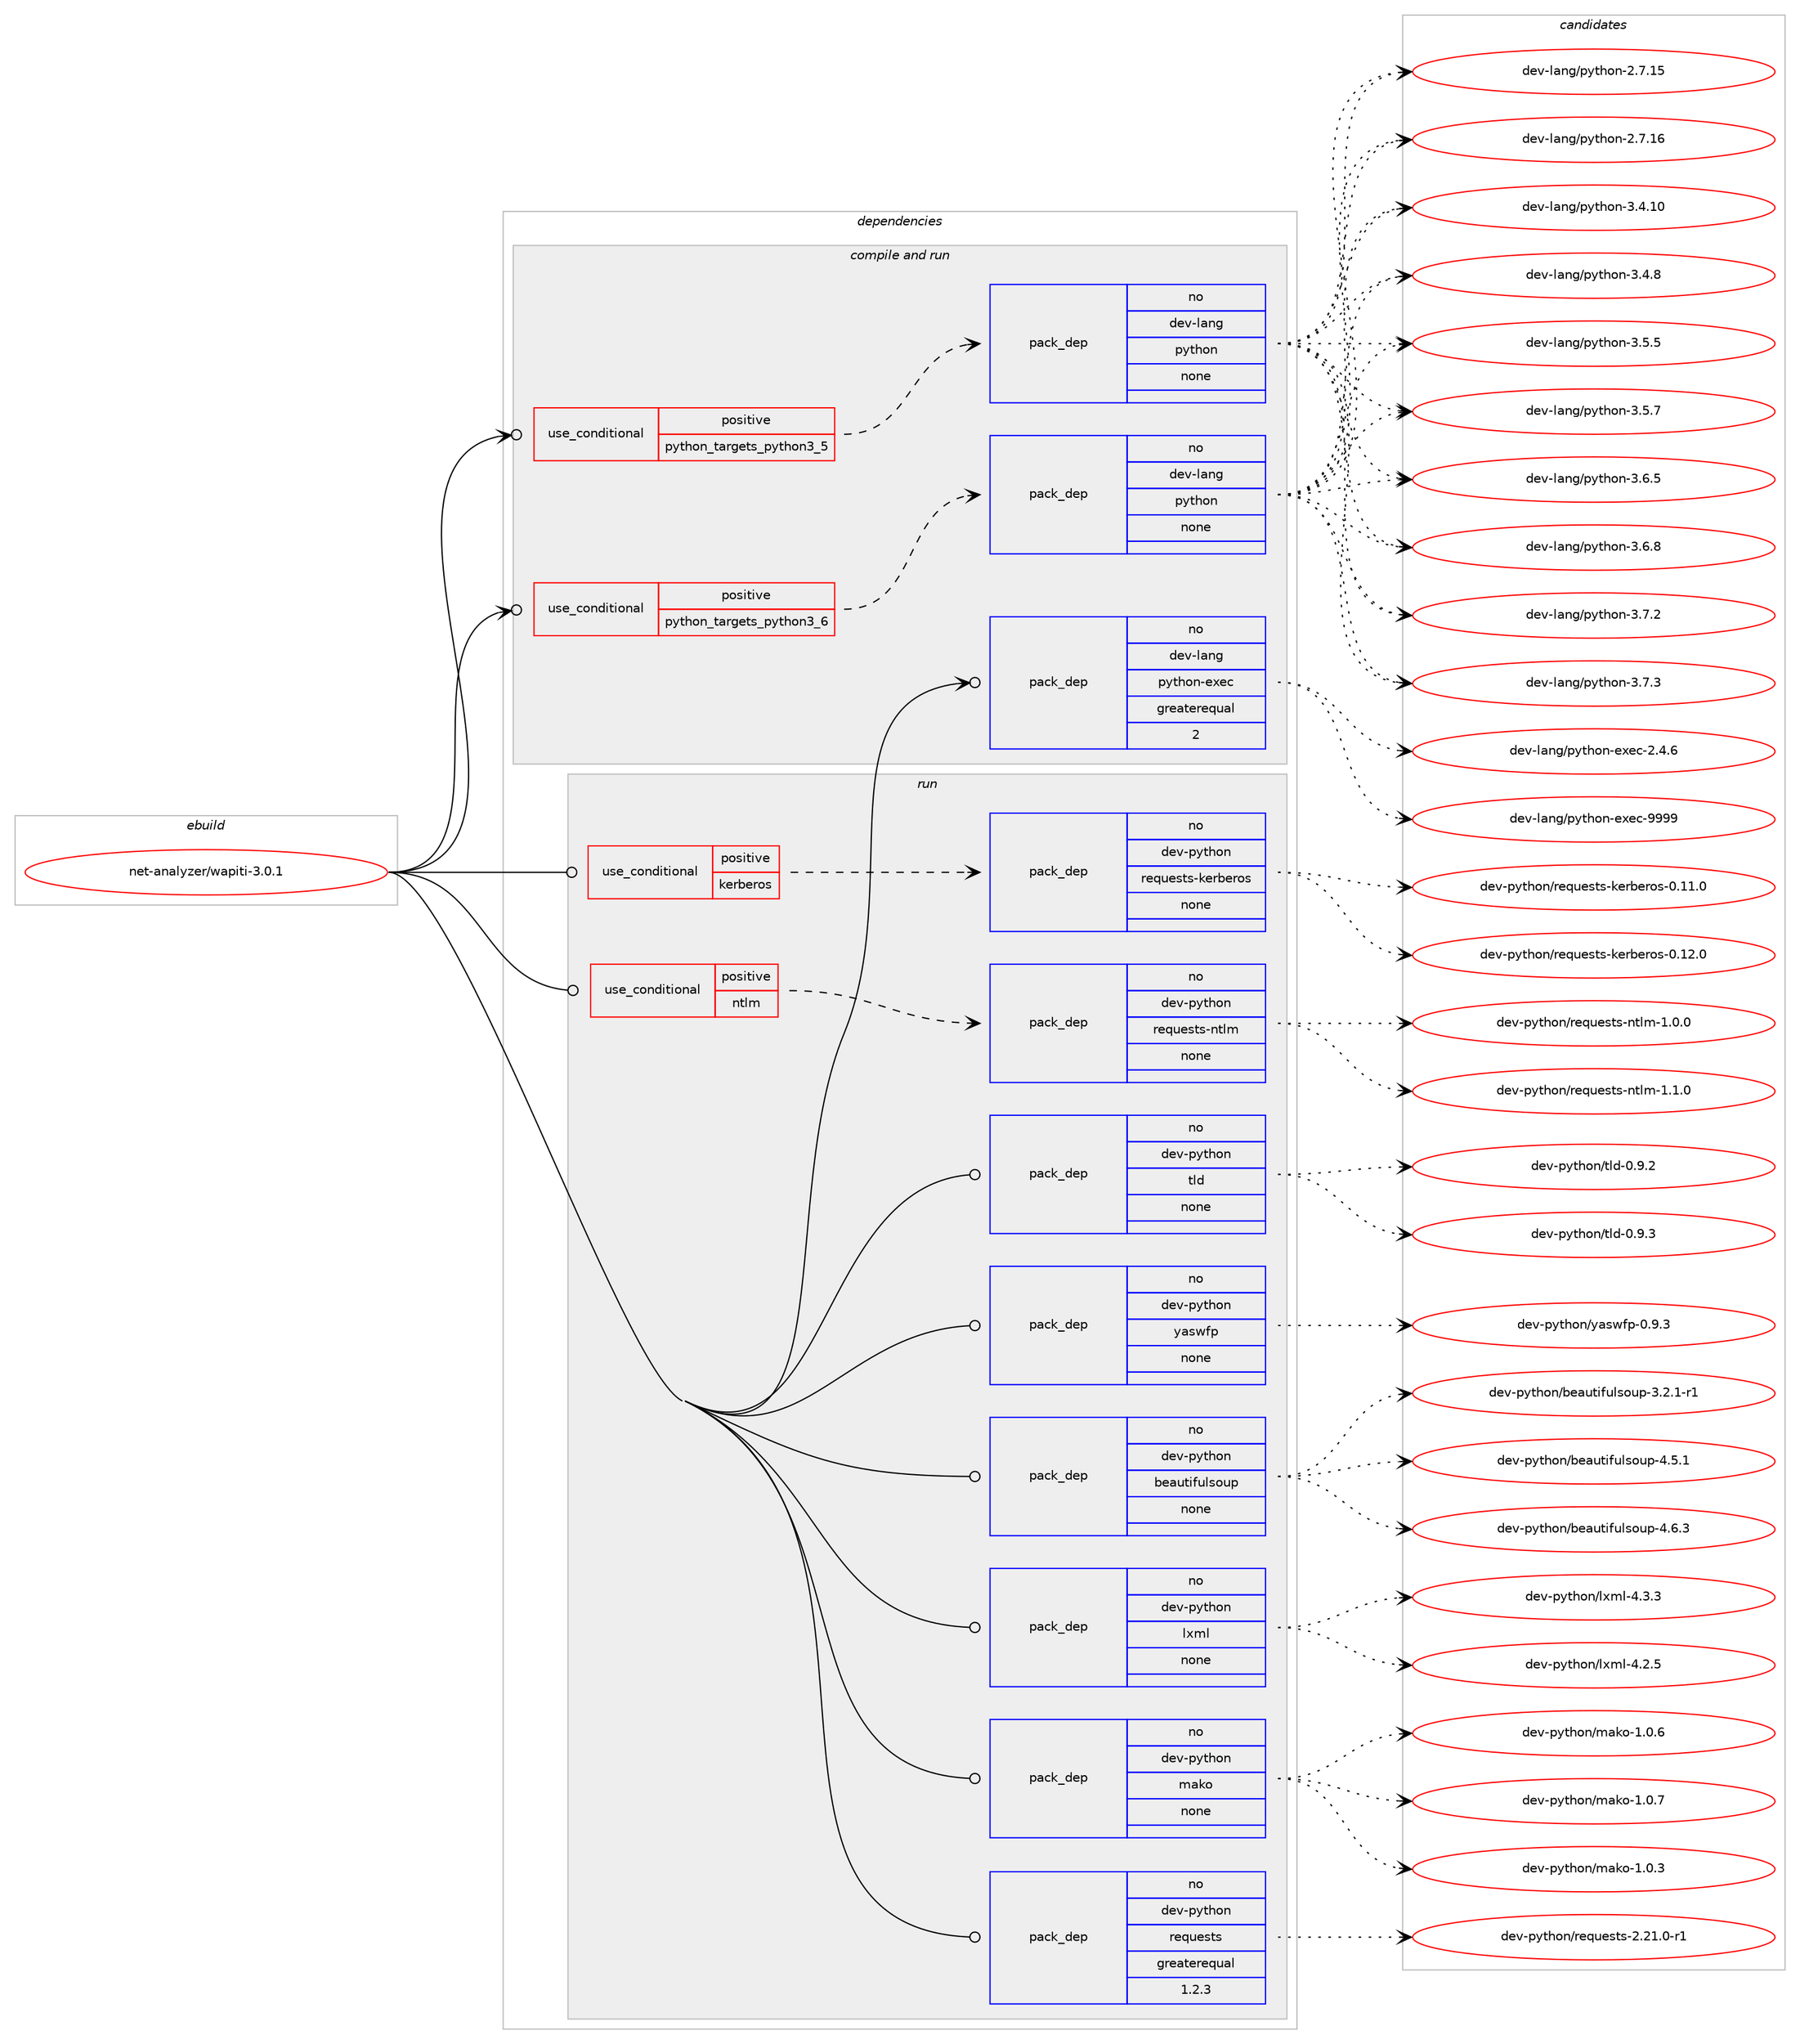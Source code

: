 digraph prolog {

# *************
# Graph options
# *************

newrank=true;
concentrate=true;
compound=true;
graph [rankdir=LR,fontname=Helvetica,fontsize=10,ranksep=1.5];#, ranksep=2.5, nodesep=0.2];
edge  [arrowhead=vee];
node  [fontname=Helvetica,fontsize=10];

# **********
# The ebuild
# **********

subgraph cluster_leftcol {
color=gray;
rank=same;
label=<<i>ebuild</i>>;
id [label="net-analyzer/wapiti-3.0.1", color=red, width=4, href="../net-analyzer/wapiti-3.0.1.svg"];
}

# ****************
# The dependencies
# ****************

subgraph cluster_midcol {
color=gray;
label=<<i>dependencies</i>>;
subgraph cluster_compile {
fillcolor="#eeeeee";
style=filled;
label=<<i>compile</i>>;
}
subgraph cluster_compileandrun {
fillcolor="#eeeeee";
style=filled;
label=<<i>compile and run</i>>;
subgraph cond198 {
dependency1316 [label=<<TABLE BORDER="0" CELLBORDER="1" CELLSPACING="0" CELLPADDING="4"><TR><TD ROWSPAN="3" CELLPADDING="10">use_conditional</TD></TR><TR><TD>positive</TD></TR><TR><TD>python_targets_python3_5</TD></TR></TABLE>>, shape=none, color=red];
subgraph pack1092 {
dependency1317 [label=<<TABLE BORDER="0" CELLBORDER="1" CELLSPACING="0" CELLPADDING="4" WIDTH="220"><TR><TD ROWSPAN="6" CELLPADDING="30">pack_dep</TD></TR><TR><TD WIDTH="110">no</TD></TR><TR><TD>dev-lang</TD></TR><TR><TD>python</TD></TR><TR><TD>none</TD></TR><TR><TD></TD></TR></TABLE>>, shape=none, color=blue];
}
dependency1316:e -> dependency1317:w [weight=20,style="dashed",arrowhead="vee"];
}
id:e -> dependency1316:w [weight=20,style="solid",arrowhead="odotvee"];
subgraph cond199 {
dependency1318 [label=<<TABLE BORDER="0" CELLBORDER="1" CELLSPACING="0" CELLPADDING="4"><TR><TD ROWSPAN="3" CELLPADDING="10">use_conditional</TD></TR><TR><TD>positive</TD></TR><TR><TD>python_targets_python3_6</TD></TR></TABLE>>, shape=none, color=red];
subgraph pack1093 {
dependency1319 [label=<<TABLE BORDER="0" CELLBORDER="1" CELLSPACING="0" CELLPADDING="4" WIDTH="220"><TR><TD ROWSPAN="6" CELLPADDING="30">pack_dep</TD></TR><TR><TD WIDTH="110">no</TD></TR><TR><TD>dev-lang</TD></TR><TR><TD>python</TD></TR><TR><TD>none</TD></TR><TR><TD></TD></TR></TABLE>>, shape=none, color=blue];
}
dependency1318:e -> dependency1319:w [weight=20,style="dashed",arrowhead="vee"];
}
id:e -> dependency1318:w [weight=20,style="solid",arrowhead="odotvee"];
subgraph pack1094 {
dependency1320 [label=<<TABLE BORDER="0" CELLBORDER="1" CELLSPACING="0" CELLPADDING="4" WIDTH="220"><TR><TD ROWSPAN="6" CELLPADDING="30">pack_dep</TD></TR><TR><TD WIDTH="110">no</TD></TR><TR><TD>dev-lang</TD></TR><TR><TD>python-exec</TD></TR><TR><TD>greaterequal</TD></TR><TR><TD>2</TD></TR></TABLE>>, shape=none, color=blue];
}
id:e -> dependency1320:w [weight=20,style="solid",arrowhead="odotvee"];
}
subgraph cluster_run {
fillcolor="#eeeeee";
style=filled;
label=<<i>run</i>>;
subgraph cond200 {
dependency1321 [label=<<TABLE BORDER="0" CELLBORDER="1" CELLSPACING="0" CELLPADDING="4"><TR><TD ROWSPAN="3" CELLPADDING="10">use_conditional</TD></TR><TR><TD>positive</TD></TR><TR><TD>kerberos</TD></TR></TABLE>>, shape=none, color=red];
subgraph pack1095 {
dependency1322 [label=<<TABLE BORDER="0" CELLBORDER="1" CELLSPACING="0" CELLPADDING="4" WIDTH="220"><TR><TD ROWSPAN="6" CELLPADDING="30">pack_dep</TD></TR><TR><TD WIDTH="110">no</TD></TR><TR><TD>dev-python</TD></TR><TR><TD>requests-kerberos</TD></TR><TR><TD>none</TD></TR><TR><TD></TD></TR></TABLE>>, shape=none, color=blue];
}
dependency1321:e -> dependency1322:w [weight=20,style="dashed",arrowhead="vee"];
}
id:e -> dependency1321:w [weight=20,style="solid",arrowhead="odot"];
subgraph cond201 {
dependency1323 [label=<<TABLE BORDER="0" CELLBORDER="1" CELLSPACING="0" CELLPADDING="4"><TR><TD ROWSPAN="3" CELLPADDING="10">use_conditional</TD></TR><TR><TD>positive</TD></TR><TR><TD>ntlm</TD></TR></TABLE>>, shape=none, color=red];
subgraph pack1096 {
dependency1324 [label=<<TABLE BORDER="0" CELLBORDER="1" CELLSPACING="0" CELLPADDING="4" WIDTH="220"><TR><TD ROWSPAN="6" CELLPADDING="30">pack_dep</TD></TR><TR><TD WIDTH="110">no</TD></TR><TR><TD>dev-python</TD></TR><TR><TD>requests-ntlm</TD></TR><TR><TD>none</TD></TR><TR><TD></TD></TR></TABLE>>, shape=none, color=blue];
}
dependency1323:e -> dependency1324:w [weight=20,style="dashed",arrowhead="vee"];
}
id:e -> dependency1323:w [weight=20,style="solid",arrowhead="odot"];
subgraph pack1097 {
dependency1325 [label=<<TABLE BORDER="0" CELLBORDER="1" CELLSPACING="0" CELLPADDING="4" WIDTH="220"><TR><TD ROWSPAN="6" CELLPADDING="30">pack_dep</TD></TR><TR><TD WIDTH="110">no</TD></TR><TR><TD>dev-python</TD></TR><TR><TD>beautifulsoup</TD></TR><TR><TD>none</TD></TR><TR><TD></TD></TR></TABLE>>, shape=none, color=blue];
}
id:e -> dependency1325:w [weight=20,style="solid",arrowhead="odot"];
subgraph pack1098 {
dependency1326 [label=<<TABLE BORDER="0" CELLBORDER="1" CELLSPACING="0" CELLPADDING="4" WIDTH="220"><TR><TD ROWSPAN="6" CELLPADDING="30">pack_dep</TD></TR><TR><TD WIDTH="110">no</TD></TR><TR><TD>dev-python</TD></TR><TR><TD>lxml</TD></TR><TR><TD>none</TD></TR><TR><TD></TD></TR></TABLE>>, shape=none, color=blue];
}
id:e -> dependency1326:w [weight=20,style="solid",arrowhead="odot"];
subgraph pack1099 {
dependency1327 [label=<<TABLE BORDER="0" CELLBORDER="1" CELLSPACING="0" CELLPADDING="4" WIDTH="220"><TR><TD ROWSPAN="6" CELLPADDING="30">pack_dep</TD></TR><TR><TD WIDTH="110">no</TD></TR><TR><TD>dev-python</TD></TR><TR><TD>mako</TD></TR><TR><TD>none</TD></TR><TR><TD></TD></TR></TABLE>>, shape=none, color=blue];
}
id:e -> dependency1327:w [weight=20,style="solid",arrowhead="odot"];
subgraph pack1100 {
dependency1328 [label=<<TABLE BORDER="0" CELLBORDER="1" CELLSPACING="0" CELLPADDING="4" WIDTH="220"><TR><TD ROWSPAN="6" CELLPADDING="30">pack_dep</TD></TR><TR><TD WIDTH="110">no</TD></TR><TR><TD>dev-python</TD></TR><TR><TD>requests</TD></TR><TR><TD>greaterequal</TD></TR><TR><TD>1.2.3</TD></TR></TABLE>>, shape=none, color=blue];
}
id:e -> dependency1328:w [weight=20,style="solid",arrowhead="odot"];
subgraph pack1101 {
dependency1329 [label=<<TABLE BORDER="0" CELLBORDER="1" CELLSPACING="0" CELLPADDING="4" WIDTH="220"><TR><TD ROWSPAN="6" CELLPADDING="30">pack_dep</TD></TR><TR><TD WIDTH="110">no</TD></TR><TR><TD>dev-python</TD></TR><TR><TD>tld</TD></TR><TR><TD>none</TD></TR><TR><TD></TD></TR></TABLE>>, shape=none, color=blue];
}
id:e -> dependency1329:w [weight=20,style="solid",arrowhead="odot"];
subgraph pack1102 {
dependency1330 [label=<<TABLE BORDER="0" CELLBORDER="1" CELLSPACING="0" CELLPADDING="4" WIDTH="220"><TR><TD ROWSPAN="6" CELLPADDING="30">pack_dep</TD></TR><TR><TD WIDTH="110">no</TD></TR><TR><TD>dev-python</TD></TR><TR><TD>yaswfp</TD></TR><TR><TD>none</TD></TR><TR><TD></TD></TR></TABLE>>, shape=none, color=blue];
}
id:e -> dependency1330:w [weight=20,style="solid",arrowhead="odot"];
}
}

# **************
# The candidates
# **************

subgraph cluster_choices {
rank=same;
color=gray;
label=<<i>candidates</i>>;

subgraph choice1092 {
color=black;
nodesep=1;
choice10010111845108971101034711212111610411111045504655464953 [label="dev-lang/python-2.7.15", color=red, width=4,href="../dev-lang/python-2.7.15.svg"];
choice10010111845108971101034711212111610411111045504655464954 [label="dev-lang/python-2.7.16", color=red, width=4,href="../dev-lang/python-2.7.16.svg"];
choice10010111845108971101034711212111610411111045514652464948 [label="dev-lang/python-3.4.10", color=red, width=4,href="../dev-lang/python-3.4.10.svg"];
choice100101118451089711010347112121116104111110455146524656 [label="dev-lang/python-3.4.8", color=red, width=4,href="../dev-lang/python-3.4.8.svg"];
choice100101118451089711010347112121116104111110455146534653 [label="dev-lang/python-3.5.5", color=red, width=4,href="../dev-lang/python-3.5.5.svg"];
choice100101118451089711010347112121116104111110455146534655 [label="dev-lang/python-3.5.7", color=red, width=4,href="../dev-lang/python-3.5.7.svg"];
choice100101118451089711010347112121116104111110455146544653 [label="dev-lang/python-3.6.5", color=red, width=4,href="../dev-lang/python-3.6.5.svg"];
choice100101118451089711010347112121116104111110455146544656 [label="dev-lang/python-3.6.8", color=red, width=4,href="../dev-lang/python-3.6.8.svg"];
choice100101118451089711010347112121116104111110455146554650 [label="dev-lang/python-3.7.2", color=red, width=4,href="../dev-lang/python-3.7.2.svg"];
choice100101118451089711010347112121116104111110455146554651 [label="dev-lang/python-3.7.3", color=red, width=4,href="../dev-lang/python-3.7.3.svg"];
dependency1317:e -> choice10010111845108971101034711212111610411111045504655464953:w [style=dotted,weight="100"];
dependency1317:e -> choice10010111845108971101034711212111610411111045504655464954:w [style=dotted,weight="100"];
dependency1317:e -> choice10010111845108971101034711212111610411111045514652464948:w [style=dotted,weight="100"];
dependency1317:e -> choice100101118451089711010347112121116104111110455146524656:w [style=dotted,weight="100"];
dependency1317:e -> choice100101118451089711010347112121116104111110455146534653:w [style=dotted,weight="100"];
dependency1317:e -> choice100101118451089711010347112121116104111110455146534655:w [style=dotted,weight="100"];
dependency1317:e -> choice100101118451089711010347112121116104111110455146544653:w [style=dotted,weight="100"];
dependency1317:e -> choice100101118451089711010347112121116104111110455146544656:w [style=dotted,weight="100"];
dependency1317:e -> choice100101118451089711010347112121116104111110455146554650:w [style=dotted,weight="100"];
dependency1317:e -> choice100101118451089711010347112121116104111110455146554651:w [style=dotted,weight="100"];
}
subgraph choice1093 {
color=black;
nodesep=1;
choice10010111845108971101034711212111610411111045504655464953 [label="dev-lang/python-2.7.15", color=red, width=4,href="../dev-lang/python-2.7.15.svg"];
choice10010111845108971101034711212111610411111045504655464954 [label="dev-lang/python-2.7.16", color=red, width=4,href="../dev-lang/python-2.7.16.svg"];
choice10010111845108971101034711212111610411111045514652464948 [label="dev-lang/python-3.4.10", color=red, width=4,href="../dev-lang/python-3.4.10.svg"];
choice100101118451089711010347112121116104111110455146524656 [label="dev-lang/python-3.4.8", color=red, width=4,href="../dev-lang/python-3.4.8.svg"];
choice100101118451089711010347112121116104111110455146534653 [label="dev-lang/python-3.5.5", color=red, width=4,href="../dev-lang/python-3.5.5.svg"];
choice100101118451089711010347112121116104111110455146534655 [label="dev-lang/python-3.5.7", color=red, width=4,href="../dev-lang/python-3.5.7.svg"];
choice100101118451089711010347112121116104111110455146544653 [label="dev-lang/python-3.6.5", color=red, width=4,href="../dev-lang/python-3.6.5.svg"];
choice100101118451089711010347112121116104111110455146544656 [label="dev-lang/python-3.6.8", color=red, width=4,href="../dev-lang/python-3.6.8.svg"];
choice100101118451089711010347112121116104111110455146554650 [label="dev-lang/python-3.7.2", color=red, width=4,href="../dev-lang/python-3.7.2.svg"];
choice100101118451089711010347112121116104111110455146554651 [label="dev-lang/python-3.7.3", color=red, width=4,href="../dev-lang/python-3.7.3.svg"];
dependency1319:e -> choice10010111845108971101034711212111610411111045504655464953:w [style=dotted,weight="100"];
dependency1319:e -> choice10010111845108971101034711212111610411111045504655464954:w [style=dotted,weight="100"];
dependency1319:e -> choice10010111845108971101034711212111610411111045514652464948:w [style=dotted,weight="100"];
dependency1319:e -> choice100101118451089711010347112121116104111110455146524656:w [style=dotted,weight="100"];
dependency1319:e -> choice100101118451089711010347112121116104111110455146534653:w [style=dotted,weight="100"];
dependency1319:e -> choice100101118451089711010347112121116104111110455146534655:w [style=dotted,weight="100"];
dependency1319:e -> choice100101118451089711010347112121116104111110455146544653:w [style=dotted,weight="100"];
dependency1319:e -> choice100101118451089711010347112121116104111110455146544656:w [style=dotted,weight="100"];
dependency1319:e -> choice100101118451089711010347112121116104111110455146554650:w [style=dotted,weight="100"];
dependency1319:e -> choice100101118451089711010347112121116104111110455146554651:w [style=dotted,weight="100"];
}
subgraph choice1094 {
color=black;
nodesep=1;
choice1001011184510897110103471121211161041111104510112010199455046524654 [label="dev-lang/python-exec-2.4.6", color=red, width=4,href="../dev-lang/python-exec-2.4.6.svg"];
choice10010111845108971101034711212111610411111045101120101994557575757 [label="dev-lang/python-exec-9999", color=red, width=4,href="../dev-lang/python-exec-9999.svg"];
dependency1320:e -> choice1001011184510897110103471121211161041111104510112010199455046524654:w [style=dotted,weight="100"];
dependency1320:e -> choice10010111845108971101034711212111610411111045101120101994557575757:w [style=dotted,weight="100"];
}
subgraph choice1095 {
color=black;
nodesep=1;
choice1001011184511212111610411111047114101113117101115116115451071011149810111411111545484649494648 [label="dev-python/requests-kerberos-0.11.0", color=red, width=4,href="../dev-python/requests-kerberos-0.11.0.svg"];
choice1001011184511212111610411111047114101113117101115116115451071011149810111411111545484649504648 [label="dev-python/requests-kerberos-0.12.0", color=red, width=4,href="../dev-python/requests-kerberos-0.12.0.svg"];
dependency1322:e -> choice1001011184511212111610411111047114101113117101115116115451071011149810111411111545484649494648:w [style=dotted,weight="100"];
dependency1322:e -> choice1001011184511212111610411111047114101113117101115116115451071011149810111411111545484649504648:w [style=dotted,weight="100"];
}
subgraph choice1096 {
color=black;
nodesep=1;
choice100101118451121211161041111104711410111311710111511611545110116108109454946484648 [label="dev-python/requests-ntlm-1.0.0", color=red, width=4,href="../dev-python/requests-ntlm-1.0.0.svg"];
choice100101118451121211161041111104711410111311710111511611545110116108109454946494648 [label="dev-python/requests-ntlm-1.1.0", color=red, width=4,href="../dev-python/requests-ntlm-1.1.0.svg"];
dependency1324:e -> choice100101118451121211161041111104711410111311710111511611545110116108109454946484648:w [style=dotted,weight="100"];
dependency1324:e -> choice100101118451121211161041111104711410111311710111511611545110116108109454946494648:w [style=dotted,weight="100"];
}
subgraph choice1097 {
color=black;
nodesep=1;
choice100101118451121211161041111104798101971171161051021171081151111171124551465046494511449 [label="dev-python/beautifulsoup-3.2.1-r1", color=red, width=4,href="../dev-python/beautifulsoup-3.2.1-r1.svg"];
choice10010111845112121116104111110479810197117116105102117108115111117112455246534649 [label="dev-python/beautifulsoup-4.5.1", color=red, width=4,href="../dev-python/beautifulsoup-4.5.1.svg"];
choice10010111845112121116104111110479810197117116105102117108115111117112455246544651 [label="dev-python/beautifulsoup-4.6.3", color=red, width=4,href="../dev-python/beautifulsoup-4.6.3.svg"];
dependency1325:e -> choice100101118451121211161041111104798101971171161051021171081151111171124551465046494511449:w [style=dotted,weight="100"];
dependency1325:e -> choice10010111845112121116104111110479810197117116105102117108115111117112455246534649:w [style=dotted,weight="100"];
dependency1325:e -> choice10010111845112121116104111110479810197117116105102117108115111117112455246544651:w [style=dotted,weight="100"];
}
subgraph choice1098 {
color=black;
nodesep=1;
choice1001011184511212111610411111047108120109108455246504653 [label="dev-python/lxml-4.2.5", color=red, width=4,href="../dev-python/lxml-4.2.5.svg"];
choice1001011184511212111610411111047108120109108455246514651 [label="dev-python/lxml-4.3.3", color=red, width=4,href="../dev-python/lxml-4.3.3.svg"];
dependency1326:e -> choice1001011184511212111610411111047108120109108455246504653:w [style=dotted,weight="100"];
dependency1326:e -> choice1001011184511212111610411111047108120109108455246514651:w [style=dotted,weight="100"];
}
subgraph choice1099 {
color=black;
nodesep=1;
choice100101118451121211161041111104710997107111454946484651 [label="dev-python/mako-1.0.3", color=red, width=4,href="../dev-python/mako-1.0.3.svg"];
choice100101118451121211161041111104710997107111454946484654 [label="dev-python/mako-1.0.6", color=red, width=4,href="../dev-python/mako-1.0.6.svg"];
choice100101118451121211161041111104710997107111454946484655 [label="dev-python/mako-1.0.7", color=red, width=4,href="../dev-python/mako-1.0.7.svg"];
dependency1327:e -> choice100101118451121211161041111104710997107111454946484651:w [style=dotted,weight="100"];
dependency1327:e -> choice100101118451121211161041111104710997107111454946484654:w [style=dotted,weight="100"];
dependency1327:e -> choice100101118451121211161041111104710997107111454946484655:w [style=dotted,weight="100"];
}
subgraph choice1100 {
color=black;
nodesep=1;
choice1001011184511212111610411111047114101113117101115116115455046504946484511449 [label="dev-python/requests-2.21.0-r1", color=red, width=4,href="../dev-python/requests-2.21.0-r1.svg"];
dependency1328:e -> choice1001011184511212111610411111047114101113117101115116115455046504946484511449:w [style=dotted,weight="100"];
}
subgraph choice1101 {
color=black;
nodesep=1;
choice1001011184511212111610411111047116108100454846574650 [label="dev-python/tld-0.9.2", color=red, width=4,href="../dev-python/tld-0.9.2.svg"];
choice1001011184511212111610411111047116108100454846574651 [label="dev-python/tld-0.9.3", color=red, width=4,href="../dev-python/tld-0.9.3.svg"];
dependency1329:e -> choice1001011184511212111610411111047116108100454846574650:w [style=dotted,weight="100"];
dependency1329:e -> choice1001011184511212111610411111047116108100454846574651:w [style=dotted,weight="100"];
}
subgraph choice1102 {
color=black;
nodesep=1;
choice100101118451121211161041111104712197115119102112454846574651 [label="dev-python/yaswfp-0.9.3", color=red, width=4,href="../dev-python/yaswfp-0.9.3.svg"];
dependency1330:e -> choice100101118451121211161041111104712197115119102112454846574651:w [style=dotted,weight="100"];
}
}

}
